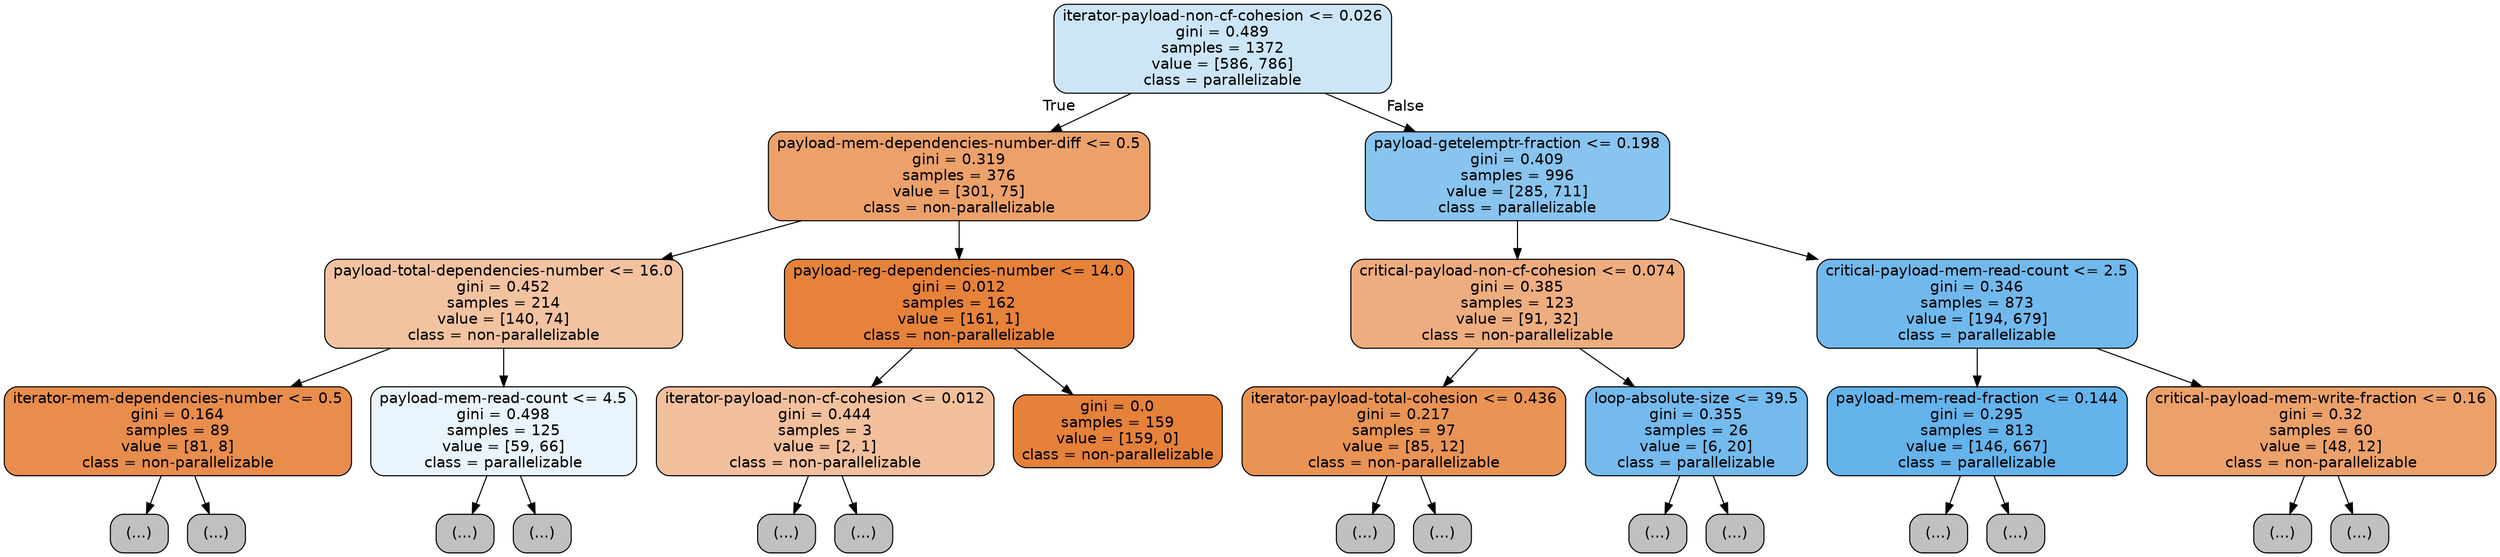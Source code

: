 digraph Tree {
node [shape=box, style="filled, rounded", color="black", fontname=helvetica] ;
edge [fontname=helvetica] ;
0 [label="iterator-payload-non-cf-cohesion <= 0.026\ngini = 0.489\nsamples = 1372\nvalue = [586, 786]\nclass = parallelizable", fillcolor="#399de541"] ;
1 [label="payload-mem-dependencies-number-diff <= 0.5\ngini = 0.319\nsamples = 376\nvalue = [301, 75]\nclass = non-parallelizable", fillcolor="#e58139bf"] ;
0 -> 1 [labeldistance=2.5, labelangle=45, headlabel="True"] ;
2 [label="payload-total-dependencies-number <= 16.0\ngini = 0.452\nsamples = 214\nvalue = [140, 74]\nclass = non-parallelizable", fillcolor="#e5813978"] ;
1 -> 2 ;
3 [label="iterator-mem-dependencies-number <= 0.5\ngini = 0.164\nsamples = 89\nvalue = [81, 8]\nclass = non-parallelizable", fillcolor="#e58139e6"] ;
2 -> 3 ;
4 [label="(...)", fillcolor="#C0C0C0"] ;
3 -> 4 ;
5 [label="(...)", fillcolor="#C0C0C0"] ;
3 -> 5 ;
16 [label="payload-mem-read-count <= 4.5\ngini = 0.498\nsamples = 125\nvalue = [59, 66]\nclass = parallelizable", fillcolor="#399de51b"] ;
2 -> 16 ;
17 [label="(...)", fillcolor="#C0C0C0"] ;
16 -> 17 ;
26 [label="(...)", fillcolor="#C0C0C0"] ;
16 -> 26 ;
35 [label="payload-reg-dependencies-number <= 14.0\ngini = 0.012\nsamples = 162\nvalue = [161, 1]\nclass = non-parallelizable", fillcolor="#e58139fd"] ;
1 -> 35 ;
36 [label="iterator-payload-non-cf-cohesion <= 0.012\ngini = 0.444\nsamples = 3\nvalue = [2, 1]\nclass = non-parallelizable", fillcolor="#e581397f"] ;
35 -> 36 ;
37 [label="(...)", fillcolor="#C0C0C0"] ;
36 -> 37 ;
38 [label="(...)", fillcolor="#C0C0C0"] ;
36 -> 38 ;
39 [label="gini = 0.0\nsamples = 159\nvalue = [159, 0]\nclass = non-parallelizable", fillcolor="#e58139ff"] ;
35 -> 39 ;
40 [label="payload-getelemptr-fraction <= 0.198\ngini = 0.409\nsamples = 996\nvalue = [285, 711]\nclass = parallelizable", fillcolor="#399de599"] ;
0 -> 40 [labeldistance=2.5, labelangle=-45, headlabel="False"] ;
41 [label="critical-payload-non-cf-cohesion <= 0.074\ngini = 0.385\nsamples = 123\nvalue = [91, 32]\nclass = non-parallelizable", fillcolor="#e58139a5"] ;
40 -> 41 ;
42 [label="iterator-payload-total-cohesion <= 0.436\ngini = 0.217\nsamples = 97\nvalue = [85, 12]\nclass = non-parallelizable", fillcolor="#e58139db"] ;
41 -> 42 ;
43 [label="(...)", fillcolor="#C0C0C0"] ;
42 -> 43 ;
60 [label="(...)", fillcolor="#C0C0C0"] ;
42 -> 60 ;
65 [label="loop-absolute-size <= 39.5\ngini = 0.355\nsamples = 26\nvalue = [6, 20]\nclass = parallelizable", fillcolor="#399de5b3"] ;
41 -> 65 ;
66 [label="(...)", fillcolor="#C0C0C0"] ;
65 -> 66 ;
69 [label="(...)", fillcolor="#C0C0C0"] ;
65 -> 69 ;
70 [label="critical-payload-mem-read-count <= 2.5\ngini = 0.346\nsamples = 873\nvalue = [194, 679]\nclass = parallelizable", fillcolor="#399de5b6"] ;
40 -> 70 ;
71 [label="payload-mem-read-fraction <= 0.144\ngini = 0.295\nsamples = 813\nvalue = [146, 667]\nclass = parallelizable", fillcolor="#399de5c7"] ;
70 -> 71 ;
72 [label="(...)", fillcolor="#C0C0C0"] ;
71 -> 72 ;
187 [label="(...)", fillcolor="#C0C0C0"] ;
71 -> 187 ;
222 [label="critical-payload-mem-write-fraction <= 0.16\ngini = 0.32\nsamples = 60\nvalue = [48, 12]\nclass = non-parallelizable", fillcolor="#e58139bf"] ;
70 -> 222 ;
223 [label="(...)", fillcolor="#C0C0C0"] ;
222 -> 223 ;
232 [label="(...)", fillcolor="#C0C0C0"] ;
222 -> 232 ;
}